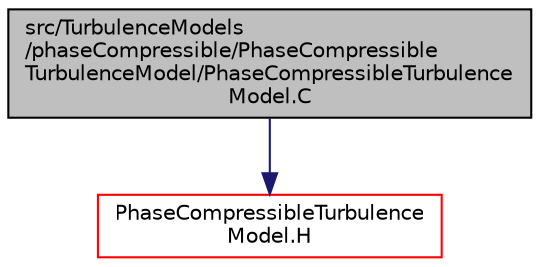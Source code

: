 digraph "src/TurbulenceModels/phaseCompressible/PhaseCompressibleTurbulenceModel/PhaseCompressibleTurbulenceModel.C"
{
  bgcolor="transparent";
  edge [fontname="Helvetica",fontsize="10",labelfontname="Helvetica",labelfontsize="10"];
  node [fontname="Helvetica",fontsize="10",shape=record];
  Node1 [label="src/TurbulenceModels\l/phaseCompressible/PhaseCompressible\lTurbulenceModel/PhaseCompressibleTurbulence\lModel.C",height=0.2,width=0.4,color="black", fillcolor="grey75", style="filled", fontcolor="black"];
  Node1 -> Node2 [color="midnightblue",fontsize="10",style="solid",fontname="Helvetica"];
  Node2 [label="PhaseCompressibleTurbulence\lModel.H",height=0.2,width=0.4,color="red",URL="$a10757.html"];
}
